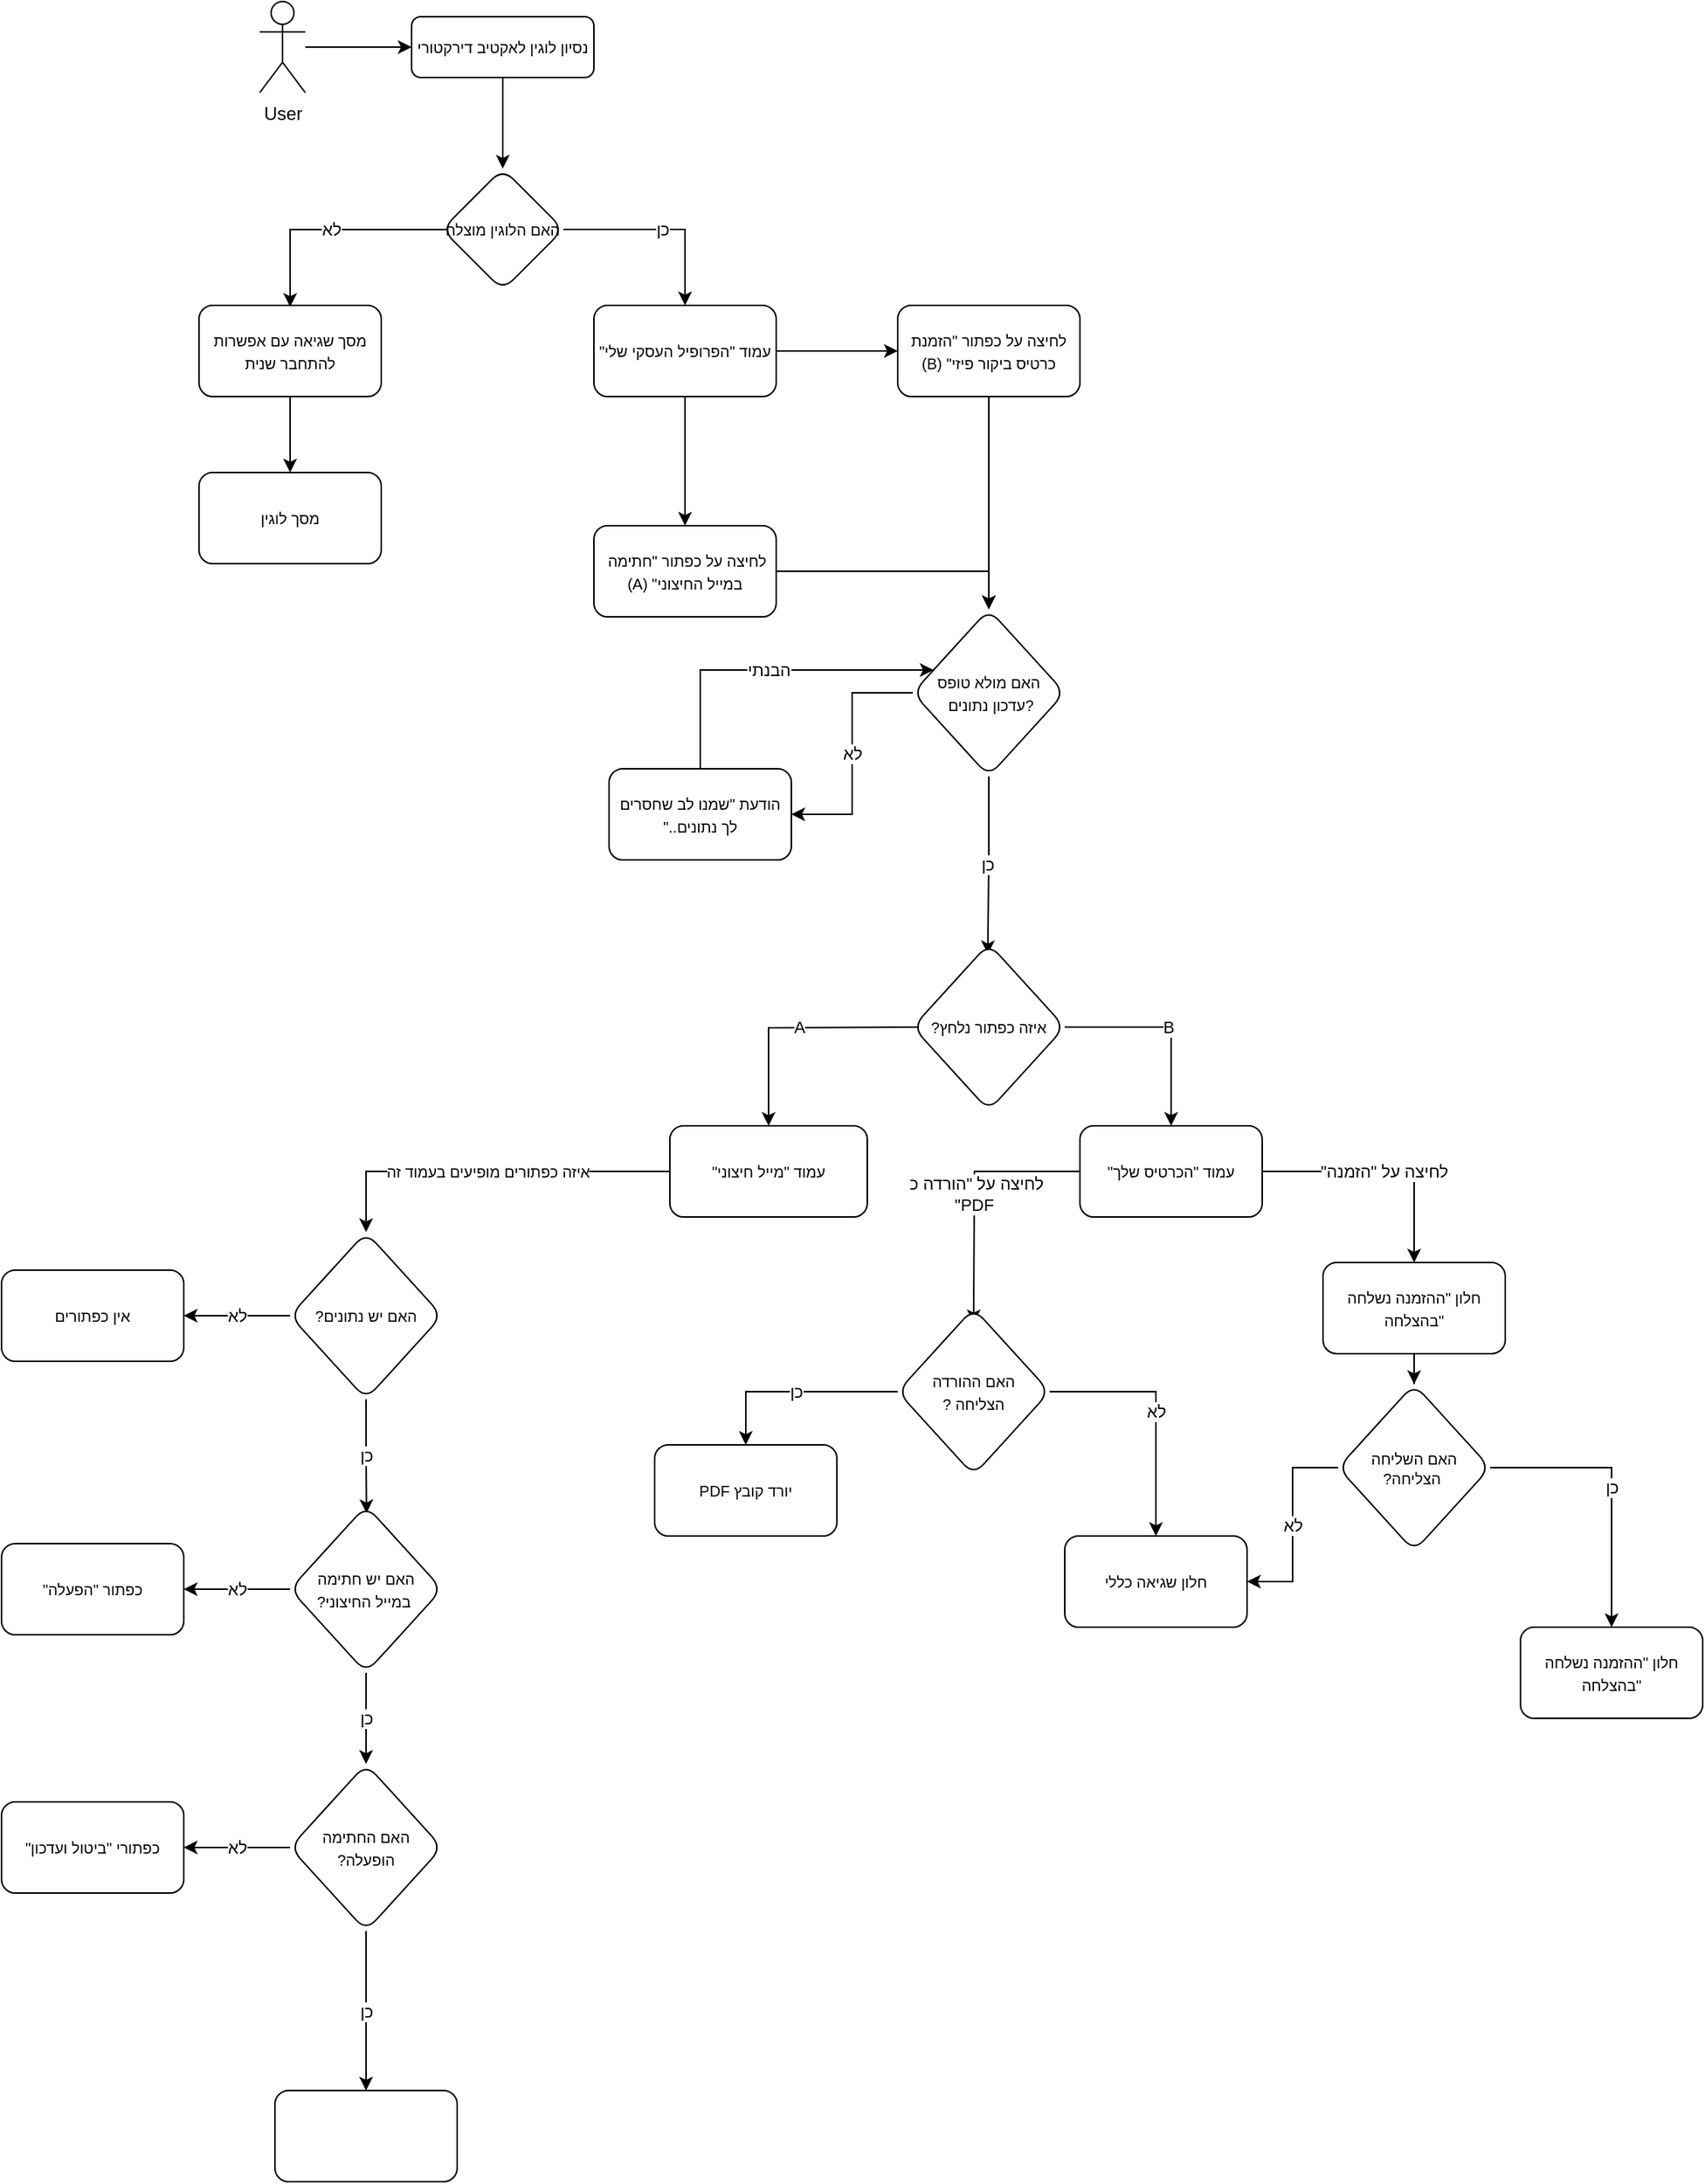 <mxfile version="26.0.4">
  <diagram id="C5RBs43oDa-KdzZeNtuy" name="Page-1">
    <mxGraphModel dx="1783" dy="605" grid="1" gridSize="10" guides="1" tooltips="1" connect="1" arrows="1" fold="1" page="1" pageScale="1" pageWidth="827" pageHeight="1169" math="0" shadow="0">
      <root>
        <mxCell id="WIyWlLk6GJQsqaUBKTNV-0" />
        <mxCell id="WIyWlLk6GJQsqaUBKTNV-1" parent="WIyWlLk6GJQsqaUBKTNV-0" />
        <mxCell id="FB623YIGrblfkWQ-ev6F-5" value="" style="edgeStyle=orthogonalEdgeStyle;rounded=0;orthogonalLoop=1;jettySize=auto;html=1;" edge="1" parent="WIyWlLk6GJQsqaUBKTNV-1" source="WIyWlLk6GJQsqaUBKTNV-3" target="FB623YIGrblfkWQ-ev6F-4">
          <mxGeometry relative="1" as="geometry" />
        </mxCell>
        <mxCell id="WIyWlLk6GJQsqaUBKTNV-3" value="&lt;font style=&quot;font-size: 10px;&quot;&gt;נסיון לוגין לאקטיב דירקטורי&lt;/font&gt;" style="rounded=1;whiteSpace=wrap;html=1;fontSize=12;glass=0;strokeWidth=1;shadow=0;" parent="WIyWlLk6GJQsqaUBKTNV-1" vertex="1">
          <mxGeometry x="160" y="60" width="120" height="40" as="geometry" />
        </mxCell>
        <mxCell id="FB623YIGrblfkWQ-ev6F-1" style="edgeStyle=orthogonalEdgeStyle;rounded=0;orthogonalLoop=1;jettySize=auto;html=1;" edge="1" parent="WIyWlLk6GJQsqaUBKTNV-1" source="FB623YIGrblfkWQ-ev6F-0" target="WIyWlLk6GJQsqaUBKTNV-3">
          <mxGeometry relative="1" as="geometry" />
        </mxCell>
        <mxCell id="FB623YIGrblfkWQ-ev6F-0" value="User" style="shape=umlActor;verticalLabelPosition=bottom;verticalAlign=top;html=1;outlineConnect=0;" vertex="1" parent="WIyWlLk6GJQsqaUBKTNV-1">
          <mxGeometry x="60" y="50" width="30" height="60" as="geometry" />
        </mxCell>
        <mxCell id="FB623YIGrblfkWQ-ev6F-7" value="לא" style="edgeStyle=orthogonalEdgeStyle;rounded=0;orthogonalLoop=1;jettySize=auto;html=1;exitX=0.055;exitY=0.489;exitDx=0;exitDy=0;exitPerimeter=0;" edge="1" parent="WIyWlLk6GJQsqaUBKTNV-1">
          <mxGeometry relative="1" as="geometry">
            <mxPoint x="184.4" y="200.12" as="sourcePoint" />
            <mxPoint x="80.029" y="251" as="targetPoint" />
            <Array as="points">
              <mxPoint x="80" y="200" />
            </Array>
          </mxGeometry>
        </mxCell>
        <mxCell id="FB623YIGrblfkWQ-ev6F-9" value="כן" style="edgeStyle=orthogonalEdgeStyle;rounded=0;orthogonalLoop=1;jettySize=auto;html=1;" edge="1" parent="WIyWlLk6GJQsqaUBKTNV-1" source="FB623YIGrblfkWQ-ev6F-4" target="FB623YIGrblfkWQ-ev6F-8">
          <mxGeometry relative="1" as="geometry" />
        </mxCell>
        <mxCell id="FB623YIGrblfkWQ-ev6F-4" value="&lt;span style=&quot;font-size: 10px;&quot;&gt;האם הלוגין מוצלח&lt;/span&gt;" style="rhombus;whiteSpace=wrap;html=1;rounded=1;glass=0;strokeWidth=1;shadow=0;" vertex="1" parent="WIyWlLk6GJQsqaUBKTNV-1">
          <mxGeometry x="180" y="160" width="80" height="80" as="geometry" />
        </mxCell>
        <mxCell id="FB623YIGrblfkWQ-ev6F-11" value="" style="edgeStyle=orthogonalEdgeStyle;rounded=0;orthogonalLoop=1;jettySize=auto;html=1;" edge="1" parent="WIyWlLk6GJQsqaUBKTNV-1" source="FB623YIGrblfkWQ-ev6F-6" target="FB623YIGrblfkWQ-ev6F-10">
          <mxGeometry relative="1" as="geometry" />
        </mxCell>
        <mxCell id="FB623YIGrblfkWQ-ev6F-6" value="&lt;font style=&quot;font-size: 10px;&quot;&gt;מסך שגיאה עם אפשרות להתחבר שנית&lt;/font&gt;" style="whiteSpace=wrap;html=1;rounded=1;glass=0;strokeWidth=1;shadow=0;" vertex="1" parent="WIyWlLk6GJQsqaUBKTNV-1">
          <mxGeometry x="20" y="250" width="120" height="60" as="geometry" />
        </mxCell>
        <mxCell id="FB623YIGrblfkWQ-ev6F-16" value="" style="edgeStyle=orthogonalEdgeStyle;rounded=0;orthogonalLoop=1;jettySize=auto;html=1;" edge="1" parent="WIyWlLk6GJQsqaUBKTNV-1" source="FB623YIGrblfkWQ-ev6F-8" target="FB623YIGrblfkWQ-ev6F-15">
          <mxGeometry relative="1" as="geometry" />
        </mxCell>
        <mxCell id="FB623YIGrblfkWQ-ev6F-18" value="" style="edgeStyle=orthogonalEdgeStyle;rounded=0;orthogonalLoop=1;jettySize=auto;html=1;" edge="1" parent="WIyWlLk6GJQsqaUBKTNV-1" source="FB623YIGrblfkWQ-ev6F-8" target="FB623YIGrblfkWQ-ev6F-17">
          <mxGeometry relative="1" as="geometry" />
        </mxCell>
        <mxCell id="FB623YIGrblfkWQ-ev6F-8" value="&lt;div style=&quot;direction: rtl;&quot;&gt;&lt;span style=&quot;font-size: 10px; background-color: transparent; color: light-dark(rgb(0, 0, 0), rgb(255, 255, 255));&quot;&gt;עמוד &quot;הפרופיל העסקי שלי&quot;&lt;/span&gt;&lt;/div&gt;" style="whiteSpace=wrap;html=1;rounded=1;glass=0;strokeWidth=1;shadow=0;" vertex="1" parent="WIyWlLk6GJQsqaUBKTNV-1">
          <mxGeometry x="280" y="250" width="120" height="60" as="geometry" />
        </mxCell>
        <mxCell id="FB623YIGrblfkWQ-ev6F-10" value="&lt;font style=&quot;font-size: 10px;&quot;&gt;מסך לוגין&lt;/font&gt;" style="whiteSpace=wrap;html=1;rounded=1;glass=0;strokeWidth=1;shadow=0;" vertex="1" parent="WIyWlLk6GJQsqaUBKTNV-1">
          <mxGeometry x="20" y="360" width="120" height="60" as="geometry" />
        </mxCell>
        <mxCell id="FB623YIGrblfkWQ-ev6F-20" value="" style="edgeStyle=orthogonalEdgeStyle;rounded=0;orthogonalLoop=1;jettySize=auto;html=1;" edge="1" parent="WIyWlLk6GJQsqaUBKTNV-1" source="FB623YIGrblfkWQ-ev6F-15" target="FB623YIGrblfkWQ-ev6F-19">
          <mxGeometry relative="1" as="geometry" />
        </mxCell>
        <mxCell id="FB623YIGrblfkWQ-ev6F-15" value="&lt;div style=&quot;direction: rtl;&quot;&gt;&lt;span style=&quot;font-size: 10px; background-color: transparent; color: light-dark(rgb(0, 0, 0), rgb(255, 255, 255));&quot;&gt;לחיצה על כפתור &quot;הזמנת כרטיס ביקור פיזי&quot; (B)&lt;/span&gt;&lt;/div&gt;" style="whiteSpace=wrap;html=1;rounded=1;glass=0;strokeWidth=1;shadow=0;" vertex="1" parent="WIyWlLk6GJQsqaUBKTNV-1">
          <mxGeometry x="480" y="250" width="120" height="60" as="geometry" />
        </mxCell>
        <mxCell id="FB623YIGrblfkWQ-ev6F-24" style="edgeStyle=orthogonalEdgeStyle;rounded=0;orthogonalLoop=1;jettySize=auto;html=1;entryX=0.5;entryY=0;entryDx=0;entryDy=0;" edge="1" parent="WIyWlLk6GJQsqaUBKTNV-1" source="FB623YIGrblfkWQ-ev6F-17" target="FB623YIGrblfkWQ-ev6F-19">
          <mxGeometry relative="1" as="geometry" />
        </mxCell>
        <mxCell id="FB623YIGrblfkWQ-ev6F-17" value="&lt;div style=&quot;direction: rtl;&quot;&gt;&lt;span style=&quot;font-size: 10px; background-color: transparent; color: light-dark(rgb(0, 0, 0), rgb(255, 255, 255));&quot;&gt;לחיצה על כפתור &quot;חתימה&amp;nbsp; במייל החיצוני&quot; (A)&lt;/span&gt;&lt;/div&gt;" style="whiteSpace=wrap;html=1;rounded=1;glass=0;strokeWidth=1;shadow=0;" vertex="1" parent="WIyWlLk6GJQsqaUBKTNV-1">
          <mxGeometry x="280" y="395" width="120" height="60" as="geometry" />
        </mxCell>
        <mxCell id="FB623YIGrblfkWQ-ev6F-26" value="לא" style="edgeStyle=orthogonalEdgeStyle;rounded=0;orthogonalLoop=1;jettySize=auto;html=1;" edge="1" parent="WIyWlLk6GJQsqaUBKTNV-1" source="FB623YIGrblfkWQ-ev6F-19" target="FB623YIGrblfkWQ-ev6F-25">
          <mxGeometry relative="1" as="geometry" />
        </mxCell>
        <mxCell id="FB623YIGrblfkWQ-ev6F-28" value="כן" style="edgeStyle=orthogonalEdgeStyle;rounded=0;orthogonalLoop=1;jettySize=auto;html=1;entryX=0.493;entryY=0.064;entryDx=0;entryDy=0;entryPerimeter=0;" edge="1" parent="WIyWlLk6GJQsqaUBKTNV-1" source="FB623YIGrblfkWQ-ev6F-19" target="FB623YIGrblfkWQ-ev6F-34">
          <mxGeometry relative="1" as="geometry">
            <mxPoint x="540" y="670" as="targetPoint" />
          </mxGeometry>
        </mxCell>
        <mxCell id="FB623YIGrblfkWQ-ev6F-19" value="&lt;font style=&quot;font-size: 10px;&quot;&gt;האם מולא טופס&lt;br&gt;&amp;nbsp;עדכון נתונים?&lt;/font&gt;" style="rhombus;whiteSpace=wrap;html=1;rounded=1;glass=0;strokeWidth=1;shadow=0;" vertex="1" parent="WIyWlLk6GJQsqaUBKTNV-1">
          <mxGeometry x="490" y="450" width="100" height="110" as="geometry" />
        </mxCell>
        <mxCell id="FB623YIGrblfkWQ-ev6F-31" value="הבנתי" style="edgeStyle=orthogonalEdgeStyle;rounded=0;orthogonalLoop=1;jettySize=auto;html=1;exitX=0.5;exitY=0;exitDx=0;exitDy=0;" edge="1" parent="WIyWlLk6GJQsqaUBKTNV-1" source="FB623YIGrblfkWQ-ev6F-25" target="FB623YIGrblfkWQ-ev6F-19">
          <mxGeometry relative="1" as="geometry">
            <Array as="points">
              <mxPoint x="350" y="490" />
            </Array>
          </mxGeometry>
        </mxCell>
        <mxCell id="FB623YIGrblfkWQ-ev6F-25" value="&lt;div style=&quot;direction: rtl;&quot;&gt;&lt;span style=&quot;font-size: 10px; background-color: transparent; color: light-dark(rgb(0, 0, 0), rgb(255, 255, 255));&quot;&gt;הודעת &quot;שמנו לב שחסרים לך נתונים..&quot;&lt;/span&gt;&lt;/div&gt;" style="whiteSpace=wrap;html=1;rounded=1;glass=0;strokeWidth=1;shadow=0;" vertex="1" parent="WIyWlLk6GJQsqaUBKTNV-1">
          <mxGeometry x="290" y="555" width="120" height="60" as="geometry" />
        </mxCell>
        <mxCell id="FB623YIGrblfkWQ-ev6F-33" value="A" style="edgeStyle=orthogonalEdgeStyle;rounded=0;orthogonalLoop=1;jettySize=auto;html=1;" edge="1" parent="WIyWlLk6GJQsqaUBKTNV-1" target="FB623YIGrblfkWQ-ev6F-32">
          <mxGeometry relative="1" as="geometry">
            <mxPoint x="500" y="725" as="sourcePoint" />
          </mxGeometry>
        </mxCell>
        <mxCell id="FB623YIGrblfkWQ-ev6F-55" value="&lt;font style=&quot;font-size: 10px;&quot;&gt;איזה כפתורים מופיעים בעמוד זה&lt;/font&gt;" style="edgeStyle=orthogonalEdgeStyle;rounded=0;orthogonalLoop=1;jettySize=auto;html=1;entryX=0.5;entryY=0;entryDx=0;entryDy=0;" edge="1" parent="WIyWlLk6GJQsqaUBKTNV-1" source="FB623YIGrblfkWQ-ev6F-32" target="FB623YIGrblfkWQ-ev6F-65">
          <mxGeometry relative="1" as="geometry">
            <mxPoint x="130" y="870" as="targetPoint" />
            <Array as="points">
              <mxPoint x="130" y="820" />
            </Array>
          </mxGeometry>
        </mxCell>
        <mxCell id="FB623YIGrblfkWQ-ev6F-32" value="&lt;div style=&quot;direction: rtl;&quot;&gt;&lt;span style=&quot;background-color: transparent; color: light-dark(rgb(0, 0, 0), rgb(255, 255, 255)); font-size: 10px;&quot;&gt;עמוד &quot;מייל חיצוני&quot;&lt;/span&gt;&lt;/div&gt;" style="whiteSpace=wrap;html=1;rounded=1;glass=0;strokeWidth=1;shadow=0;" vertex="1" parent="WIyWlLk6GJQsqaUBKTNV-1">
          <mxGeometry x="330" y="790" width="130" height="60" as="geometry" />
        </mxCell>
        <mxCell id="FB623YIGrblfkWQ-ev6F-36" value="B" style="edgeStyle=orthogonalEdgeStyle;rounded=0;orthogonalLoop=1;jettySize=auto;html=1;" edge="1" parent="WIyWlLk6GJQsqaUBKTNV-1" source="FB623YIGrblfkWQ-ev6F-34" target="FB623YIGrblfkWQ-ev6F-35">
          <mxGeometry relative="1" as="geometry" />
        </mxCell>
        <mxCell id="FB623YIGrblfkWQ-ev6F-34" value="&lt;span style=&quot;font-size: 10px;&quot;&gt;?איזה כפתור נלחץ&lt;/span&gt;" style="rhombus;whiteSpace=wrap;html=1;rounded=1;glass=0;strokeWidth=1;shadow=0;" vertex="1" parent="WIyWlLk6GJQsqaUBKTNV-1">
          <mxGeometry x="490" y="670" width="100" height="110" as="geometry" />
        </mxCell>
        <mxCell id="FB623YIGrblfkWQ-ev6F-39" value="&lt;div style=&quot;direction: rtl;&quot;&gt;&lt;span style=&quot;background-color: light-dark(#ffffff, var(--ge-dark-color, #121212)); color: light-dark(rgb(0, 0, 0), rgb(255, 255, 255));&quot;&gt;לחיצה על &quot;הורדה כ&amp;nbsp;&lt;/span&gt;&lt;/div&gt;&lt;div style=&quot;direction: rtl;&quot;&gt;&lt;span style=&quot;background-color: light-dark(#ffffff, var(--ge-dark-color, #121212)); color: light-dark(rgb(0, 0, 0), rgb(255, 255, 255));&quot;&gt;PDF&quot;&lt;/span&gt;&lt;/div&gt;" style="edgeStyle=orthogonalEdgeStyle;rounded=0;orthogonalLoop=1;jettySize=auto;html=1;" edge="1" parent="WIyWlLk6GJQsqaUBKTNV-1" source="FB623YIGrblfkWQ-ev6F-35">
          <mxGeometry relative="1" as="geometry">
            <mxPoint x="530" y="920" as="targetPoint" />
          </mxGeometry>
        </mxCell>
        <mxCell id="FB623YIGrblfkWQ-ev6F-41" value="&lt;div style=&quot;direction: rtl;&quot;&gt;&lt;span style=&quot;background-color: light-dark(#ffffff, var(--ge-dark-color, #121212)); color: light-dark(rgb(0, 0, 0), rgb(255, 255, 255));&quot;&gt;לחיצה על &quot;הזמנה&quot;&lt;/span&gt;&lt;/div&gt;" style="edgeStyle=orthogonalEdgeStyle;rounded=0;orthogonalLoop=1;jettySize=auto;html=1;" edge="1" parent="WIyWlLk6GJQsqaUBKTNV-1" source="FB623YIGrblfkWQ-ev6F-35" target="FB623YIGrblfkWQ-ev6F-40">
          <mxGeometry relative="1" as="geometry" />
        </mxCell>
        <mxCell id="FB623YIGrblfkWQ-ev6F-35" value="&lt;div style=&quot;direction: rtl;&quot;&gt;&lt;span style=&quot;font-size: 10px;&quot;&gt;עמוד &quot;הכרטיס שלך&quot;&lt;/span&gt;&lt;/div&gt;" style="whiteSpace=wrap;html=1;rounded=1;glass=0;strokeWidth=1;shadow=0;" vertex="1" parent="WIyWlLk6GJQsqaUBKTNV-1">
          <mxGeometry x="600" y="790" width="120" height="60" as="geometry" />
        </mxCell>
        <mxCell id="FB623YIGrblfkWQ-ev6F-50" style="edgeStyle=orthogonalEdgeStyle;rounded=0;orthogonalLoop=1;jettySize=auto;html=1;entryX=0.5;entryY=0;entryDx=0;entryDy=0;" edge="1" parent="WIyWlLk6GJQsqaUBKTNV-1" source="FB623YIGrblfkWQ-ev6F-40" target="FB623YIGrblfkWQ-ev6F-48">
          <mxGeometry relative="1" as="geometry" />
        </mxCell>
        <mxCell id="FB623YIGrblfkWQ-ev6F-40" value="&lt;div style=&quot;direction: rtl;&quot;&gt;&lt;span style=&quot;background-color: transparent; color: light-dark(rgb(0, 0, 0), rgb(255, 255, 255));&quot;&gt;&lt;font style=&quot;font-size: 10px;&quot;&gt;חלון &quot;ההזמנה נשלחה &quot;בהצלחה&lt;/font&gt;&lt;/span&gt;&lt;/div&gt;" style="whiteSpace=wrap;html=1;rounded=1;glass=0;strokeWidth=1;shadow=0;" vertex="1" parent="WIyWlLk6GJQsqaUBKTNV-1">
          <mxGeometry x="760" y="880" width="120" height="60" as="geometry" />
        </mxCell>
        <mxCell id="FB623YIGrblfkWQ-ev6F-42" value="&lt;div style=&quot;direction: rtl;&quot;&gt;&lt;span style=&quot;font-size: 10px; background-color: transparent; color: light-dark(rgb(0, 0, 0), rgb(255, 255, 255));&quot;&gt;יורד קובץ PDF&lt;/span&gt;&lt;/div&gt;" style="whiteSpace=wrap;html=1;rounded=1;glass=0;strokeWidth=1;shadow=0;" vertex="1" parent="WIyWlLk6GJQsqaUBKTNV-1">
          <mxGeometry x="320" y="1000" width="120" height="60" as="geometry" />
        </mxCell>
        <mxCell id="FB623YIGrblfkWQ-ev6F-44" value="כן" style="edgeStyle=orthogonalEdgeStyle;rounded=0;orthogonalLoop=1;jettySize=auto;html=1;exitX=0;exitY=0.5;exitDx=0;exitDy=0;entryX=0.5;entryY=0;entryDx=0;entryDy=0;" edge="1" parent="WIyWlLk6GJQsqaUBKTNV-1" source="FB623YIGrblfkWQ-ev6F-43" target="FB623YIGrblfkWQ-ev6F-42">
          <mxGeometry relative="1" as="geometry" />
        </mxCell>
        <mxCell id="FB623YIGrblfkWQ-ev6F-47" value="לא" style="edgeStyle=orthogonalEdgeStyle;rounded=0;orthogonalLoop=1;jettySize=auto;html=1;" edge="1" parent="WIyWlLk6GJQsqaUBKTNV-1" source="FB623YIGrblfkWQ-ev6F-43" target="FB623YIGrblfkWQ-ev6F-46">
          <mxGeometry relative="1" as="geometry" />
        </mxCell>
        <mxCell id="FB623YIGrblfkWQ-ev6F-43" value="&lt;span style=&quot;font-size: 10px;&quot;&gt;האם ההורדה&lt;br&gt;? הצליחה&lt;/span&gt;" style="rhombus;whiteSpace=wrap;html=1;rounded=1;glass=0;strokeWidth=1;shadow=0;" vertex="1" parent="WIyWlLk6GJQsqaUBKTNV-1">
          <mxGeometry x="480" y="910" width="100" height="110" as="geometry" />
        </mxCell>
        <mxCell id="FB623YIGrblfkWQ-ev6F-46" value="&lt;font style=&quot;font-size: 10px;&quot;&gt;חלון שגיאה כללי&lt;/font&gt;" style="whiteSpace=wrap;html=1;rounded=1;glass=0;strokeWidth=1;shadow=0;" vertex="1" parent="WIyWlLk6GJQsqaUBKTNV-1">
          <mxGeometry x="590" y="1060" width="120" height="60" as="geometry" />
        </mxCell>
        <mxCell id="FB623YIGrblfkWQ-ev6F-51" value="לא" style="edgeStyle=orthogonalEdgeStyle;rounded=0;orthogonalLoop=1;jettySize=auto;html=1;" edge="1" parent="WIyWlLk6GJQsqaUBKTNV-1" source="FB623YIGrblfkWQ-ev6F-48" target="FB623YIGrblfkWQ-ev6F-46">
          <mxGeometry relative="1" as="geometry">
            <Array as="points">
              <mxPoint x="740" y="1015" />
              <mxPoint x="740" y="1090" />
            </Array>
          </mxGeometry>
        </mxCell>
        <mxCell id="FB623YIGrblfkWQ-ev6F-53" value="כן" style="edgeStyle=orthogonalEdgeStyle;rounded=0;orthogonalLoop=1;jettySize=auto;html=1;" edge="1" parent="WIyWlLk6GJQsqaUBKTNV-1" source="FB623YIGrblfkWQ-ev6F-48" target="FB623YIGrblfkWQ-ev6F-52">
          <mxGeometry relative="1" as="geometry" />
        </mxCell>
        <mxCell id="FB623YIGrblfkWQ-ev6F-48" value="&lt;div style=&quot;direction: rtl;&quot;&gt;&lt;span style=&quot;font-size: 10px; background-color: transparent; color: light-dark(rgb(0, 0, 0), rgb(255, 255, 255));&quot;&gt;האם השליחה&lt;/span&gt;&lt;/div&gt;&lt;span style=&quot;font-size: 10px;&quot;&gt;&lt;div style=&quot;direction: rtl;&quot;&gt;&lt;span style=&quot;background-color: transparent; color: light-dark(rgb(0, 0, 0), rgb(255, 255, 255));&quot;&gt;&amp;nbsp;הצליחה?&lt;/span&gt;&lt;/div&gt;&lt;/span&gt;" style="rhombus;whiteSpace=wrap;html=1;rounded=1;glass=0;strokeWidth=1;shadow=0;" vertex="1" parent="WIyWlLk6GJQsqaUBKTNV-1">
          <mxGeometry x="770" y="960" width="100" height="110" as="geometry" />
        </mxCell>
        <mxCell id="FB623YIGrblfkWQ-ev6F-52" value="&lt;div style=&quot;direction: rtl;&quot;&gt;&lt;span style=&quot;font-size: 10px; background-color: transparent; color: light-dark(rgb(0, 0, 0), rgb(255, 255, 255));&quot;&gt;חלון &quot;ההזמנה נשלחה &quot;בהצלחה&lt;/span&gt;&lt;/div&gt;" style="whiteSpace=wrap;html=1;rounded=1;glass=0;strokeWidth=1;shadow=0;" vertex="1" parent="WIyWlLk6GJQsqaUBKTNV-1">
          <mxGeometry x="890" y="1120" width="120" height="60" as="geometry" />
        </mxCell>
        <mxCell id="FB623YIGrblfkWQ-ev6F-70" value="לא" style="edgeStyle=orthogonalEdgeStyle;rounded=0;orthogonalLoop=1;jettySize=auto;html=1;" edge="1" parent="WIyWlLk6GJQsqaUBKTNV-1" source="FB623YIGrblfkWQ-ev6F-65" target="FB623YIGrblfkWQ-ev6F-69">
          <mxGeometry relative="1" as="geometry" />
        </mxCell>
        <mxCell id="FB623YIGrblfkWQ-ev6F-72" value="כן" style="edgeStyle=orthogonalEdgeStyle;rounded=0;orthogonalLoop=1;jettySize=auto;html=1;entryX=0.503;entryY=0.045;entryDx=0;entryDy=0;entryPerimeter=0;" edge="1" parent="WIyWlLk6GJQsqaUBKTNV-1" source="FB623YIGrblfkWQ-ev6F-65" target="FB623YIGrblfkWQ-ev6F-73">
          <mxGeometry relative="1" as="geometry">
            <mxPoint x="130" y="1050" as="targetPoint" />
          </mxGeometry>
        </mxCell>
        <mxCell id="FB623YIGrblfkWQ-ev6F-65" value="&lt;div style=&quot;direction: rtl;&quot;&gt;&lt;span style=&quot;font-size: 10px; background-color: transparent; color: light-dark(rgb(0, 0, 0), rgb(255, 255, 255));&quot;&gt;האם יש נתונים?&lt;/span&gt;&lt;/div&gt;" style="rhombus;whiteSpace=wrap;html=1;rounded=1;glass=0;strokeWidth=1;shadow=0;" vertex="1" parent="WIyWlLk6GJQsqaUBKTNV-1">
          <mxGeometry x="80" y="860" width="100" height="110" as="geometry" />
        </mxCell>
        <mxCell id="FB623YIGrblfkWQ-ev6F-69" value="&lt;font style=&quot;font-size: 10px;&quot;&gt;אין כפתורים&lt;/font&gt;" style="whiteSpace=wrap;html=1;rounded=1;glass=0;strokeWidth=1;shadow=0;" vertex="1" parent="WIyWlLk6GJQsqaUBKTNV-1">
          <mxGeometry x="-110" y="885" width="120" height="60" as="geometry" />
        </mxCell>
        <mxCell id="FB623YIGrblfkWQ-ev6F-75" value="לא" style="edgeStyle=orthogonalEdgeStyle;rounded=0;orthogonalLoop=1;jettySize=auto;html=1;" edge="1" parent="WIyWlLk6GJQsqaUBKTNV-1" source="FB623YIGrblfkWQ-ev6F-73" target="FB623YIGrblfkWQ-ev6F-74">
          <mxGeometry relative="1" as="geometry" />
        </mxCell>
        <mxCell id="FB623YIGrblfkWQ-ev6F-77" value="כן" style="edgeStyle=orthogonalEdgeStyle;rounded=0;orthogonalLoop=1;jettySize=auto;html=1;" edge="1" parent="WIyWlLk6GJQsqaUBKTNV-1" source="FB623YIGrblfkWQ-ev6F-73" target="FB623YIGrblfkWQ-ev6F-78">
          <mxGeometry relative="1" as="geometry">
            <mxPoint x="130" y="1210" as="targetPoint" />
          </mxGeometry>
        </mxCell>
        <mxCell id="FB623YIGrblfkWQ-ev6F-73" value="&lt;div style=&quot;direction: rtl;&quot;&gt;&lt;span style=&quot;font-size: 10px; background-color: transparent; color: light-dark(rgb(0, 0, 0), rgb(255, 255, 255));&quot;&gt;האם יש חתימה&lt;br&gt;&amp;nbsp;במייל החיצוני?&lt;/span&gt;&lt;/div&gt;" style="rhombus;whiteSpace=wrap;html=1;rounded=1;glass=0;strokeWidth=1;shadow=0;" vertex="1" parent="WIyWlLk6GJQsqaUBKTNV-1">
          <mxGeometry x="80" y="1040" width="100" height="110" as="geometry" />
        </mxCell>
        <mxCell id="FB623YIGrblfkWQ-ev6F-74" value="&lt;div style=&quot;direction: rtl;&quot;&gt;&lt;span style=&quot;background-color: transparent; color: light-dark(rgb(0, 0, 0), rgb(255, 255, 255));&quot;&gt;&lt;font style=&quot;font-size: 10px;&quot;&gt;כפתור &quot;הפעלה&quot;&lt;/font&gt;&lt;/span&gt;&lt;/div&gt;" style="whiteSpace=wrap;html=1;rounded=1;glass=0;strokeWidth=1;shadow=0;" vertex="1" parent="WIyWlLk6GJQsqaUBKTNV-1">
          <mxGeometry x="-110" y="1065" width="120" height="60" as="geometry" />
        </mxCell>
        <mxCell id="FB623YIGrblfkWQ-ev6F-80" value="לא" style="edgeStyle=orthogonalEdgeStyle;rounded=0;orthogonalLoop=1;jettySize=auto;html=1;" edge="1" parent="WIyWlLk6GJQsqaUBKTNV-1" source="FB623YIGrblfkWQ-ev6F-78" target="FB623YIGrblfkWQ-ev6F-79">
          <mxGeometry relative="1" as="geometry" />
        </mxCell>
        <mxCell id="FB623YIGrblfkWQ-ev6F-82" value="כן" style="edgeStyle=orthogonalEdgeStyle;rounded=0;orthogonalLoop=1;jettySize=auto;html=1;" edge="1" parent="WIyWlLk6GJQsqaUBKTNV-1" source="FB623YIGrblfkWQ-ev6F-78" target="FB623YIGrblfkWQ-ev6F-81">
          <mxGeometry relative="1" as="geometry" />
        </mxCell>
        <mxCell id="FB623YIGrblfkWQ-ev6F-78" value="&lt;div style=&quot;direction: rtl;&quot;&gt;&lt;span style=&quot;background-color: transparent; color: light-dark(rgb(0, 0, 0), rgb(255, 255, 255));&quot;&gt;&lt;font style=&quot;font-size: 10px;&quot;&gt;האם החתימה הופעלה?&lt;/font&gt;&lt;/span&gt;&lt;/div&gt;" style="rhombus;whiteSpace=wrap;html=1;rounded=1;glass=0;strokeWidth=1;shadow=0;" vertex="1" parent="WIyWlLk6GJQsqaUBKTNV-1">
          <mxGeometry x="80" y="1210" width="100" height="110" as="geometry" />
        </mxCell>
        <mxCell id="FB623YIGrblfkWQ-ev6F-79" value="&lt;div style=&quot;direction: rtl;&quot;&gt;&lt;span style=&quot;background-color: transparent; color: light-dark(rgb(0, 0, 0), rgb(255, 255, 255));&quot;&gt;&lt;font style=&quot;font-size: 10px;&quot;&gt;כפתורי &quot;ביטול ועדכון&quot;&lt;/font&gt;&lt;/span&gt;&lt;/div&gt;" style="whiteSpace=wrap;html=1;rounded=1;glass=0;strokeWidth=1;shadow=0;" vertex="1" parent="WIyWlLk6GJQsqaUBKTNV-1">
          <mxGeometry x="-110" y="1235" width="120" height="60" as="geometry" />
        </mxCell>
        <mxCell id="FB623YIGrblfkWQ-ev6F-81" value="" style="whiteSpace=wrap;html=1;rounded=1;glass=0;strokeWidth=1;shadow=0;" vertex="1" parent="WIyWlLk6GJQsqaUBKTNV-1">
          <mxGeometry x="70" y="1425" width="120" height="60" as="geometry" />
        </mxCell>
      </root>
    </mxGraphModel>
  </diagram>
</mxfile>
